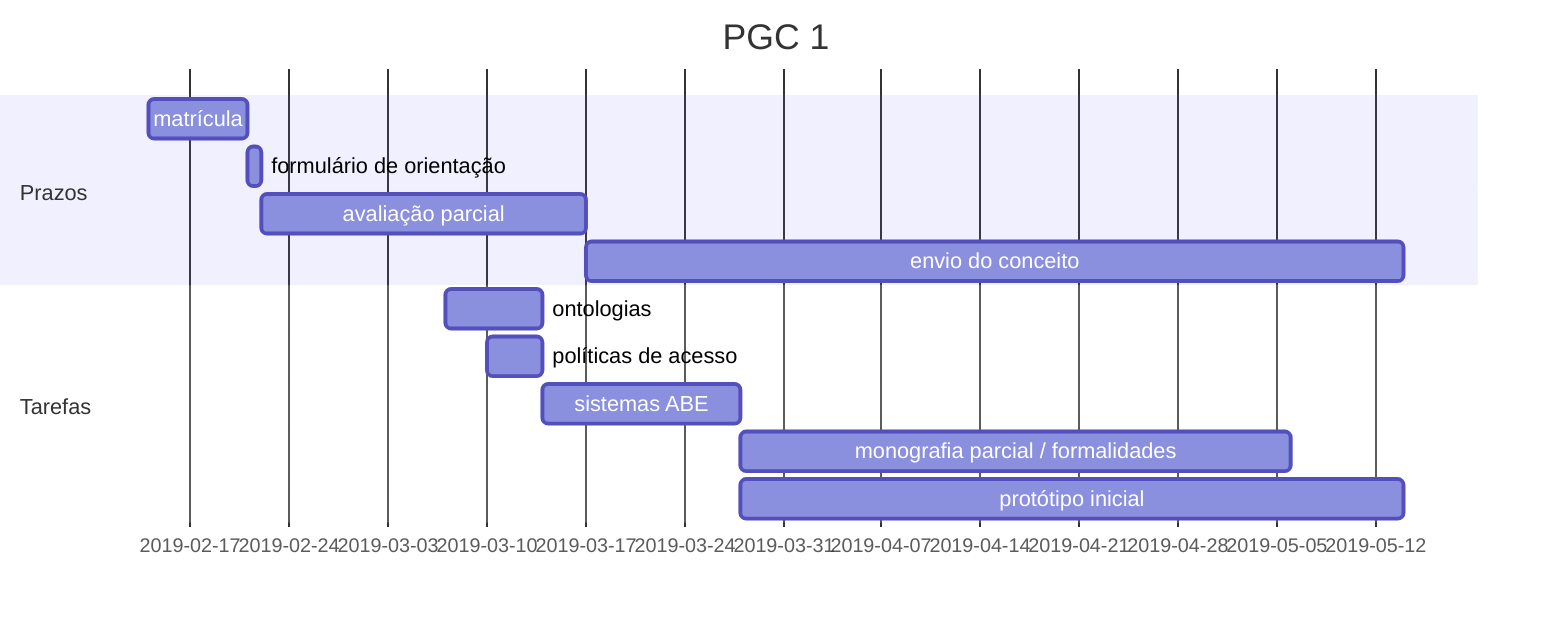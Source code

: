 gantt
    title PGC 1
    dateFormat  DD-MM-YYYY

    section Prazos
        matrícula           :p1, 14-02-2019, 21-02-2019
        formulário de orientação :p2, after p1, 22-02-2019
        avaliação parcial : p3, after p2, 17-03-2019
        envio do conceito: p4, after p3, 14-05-2019

    section Tarefas
       ontologias : t1, 07-03-2019, 14-03-2019
       políticas de acesso: t2, 10-03-2019, 14-03-2019
       sistemas ABE: t3, after t2, 28-03-2019
       monografia parcial / formalidades: t5, after t3, 06-05-2019
       protótipo inicial: t4, after t3, 14-05-2019